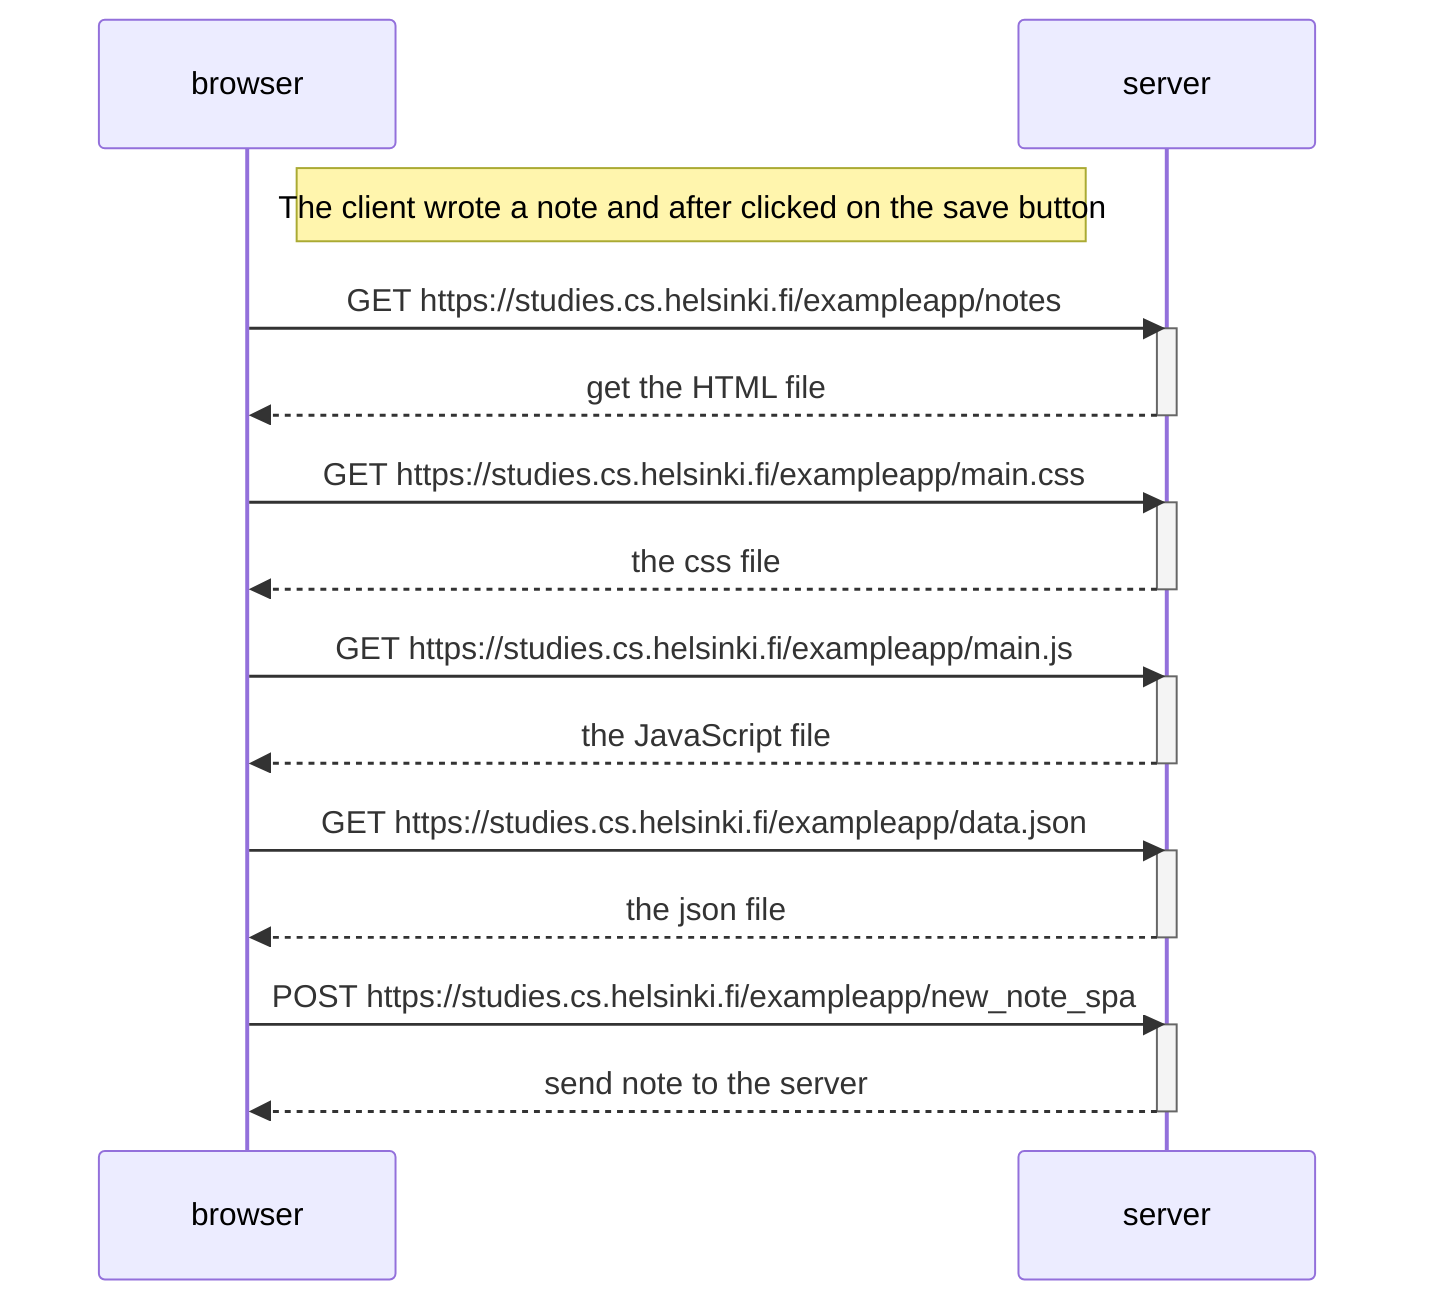 sequenceDiagram
participant browser
participant server

    note right of browser : The client wrote a note and after clicked on the save button

    browser->>server: GET https://studies.cs.helsinki.fi/exampleapp/notes
    activate server
    server-->>browser: get the HTML file
    deactivate server

    browser->>server: GET https://studies.cs.helsinki.fi/exampleapp/main.css
    activate server
    server-->>browser: the css file
    deactivate server

    browser->>server: GET https://studies.cs.helsinki.fi/exampleapp/main.js
    activate server
    server-->>browser: the JavaScript file
    deactivate server

    browser->>server: GET https://studies.cs.helsinki.fi/exampleapp/data.json
    activate server
    server-->>browser: the json file
    deactivate server

    browser->>server: POST https://studies.cs.helsinki.fi/exampleapp/new_note_spa
    activate server
    server-->>browser : send note to the server
    deactivate server
